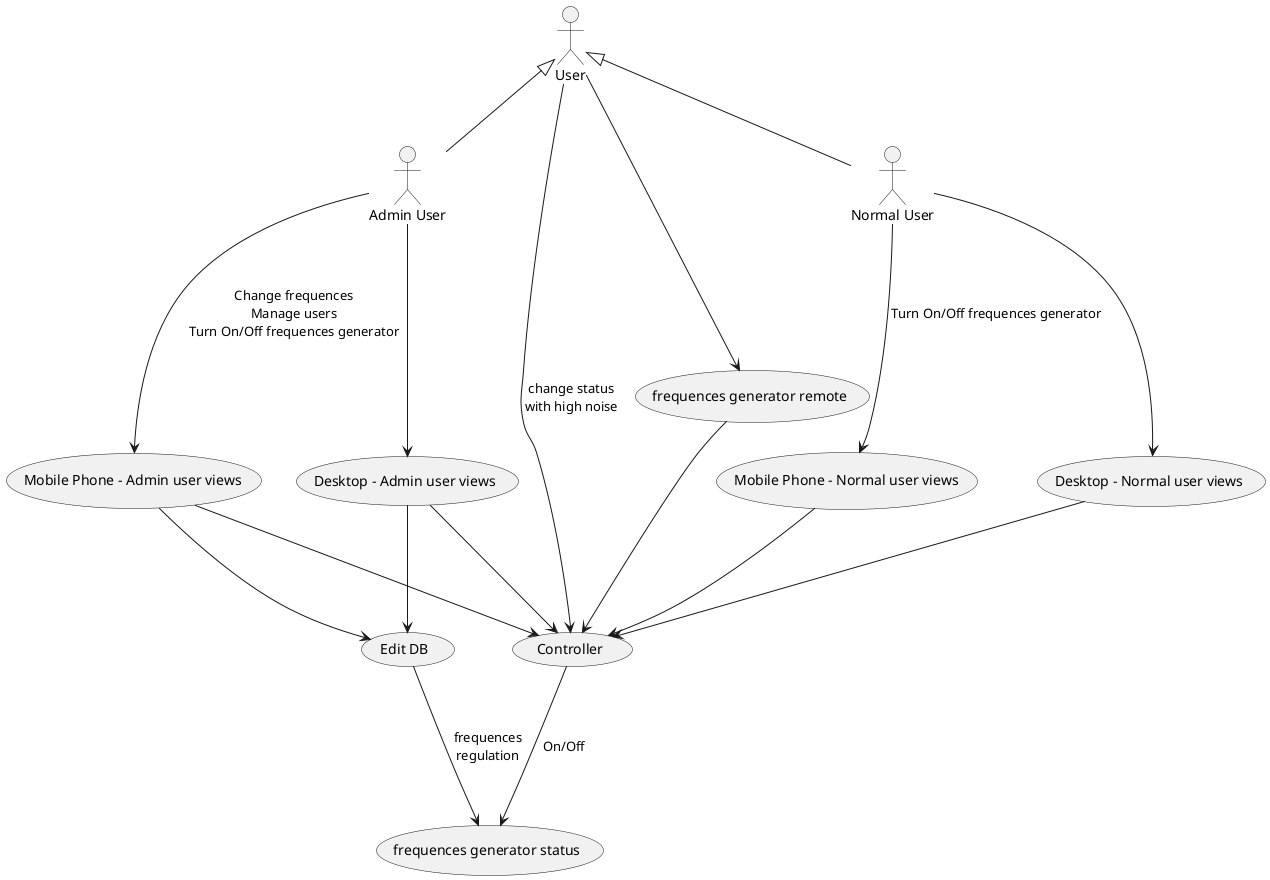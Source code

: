@startuml

:Admin User: as AdminUser
:Normal User: as NormalUser

User <|-- AdminUser
User <|-- NormalUser

(Mobile Phone - Normal user views) as NormalPhone
(Mobile Phone - Admin user views) as AdminPhone
(Desktop - Normal user views) as NormalDesktop
(Desktop - Admin user views) as AdminDesktop
(Edit DB) as edb
(Controller) as chstatus
(frequences generator status) as status
(frequences generator remote) as remote

NormalUser ---> NormalPhone : Turn On/Off frequences generator
NormalUser ---> NormalDesktop
AdminUser ---> AdminPhone : Change frequences\nManage users\nTurn On/Off frequences generator
AdminUser ---> AdminDesktop

NormalPhone ---> chstatus
NormalDesktop ---> chstatus
AdminPhone ---> chstatus
AdminDesktop ---> chstatus
AdminPhone ---> edb
AdminDesktop ---> edb

chstatus ---> status : On/Off
edb ---> status : frequences\nregulation

User ---> chstatus : change status\nwith high noise
User ---> remote

remote ---> chstatus

@enduml
